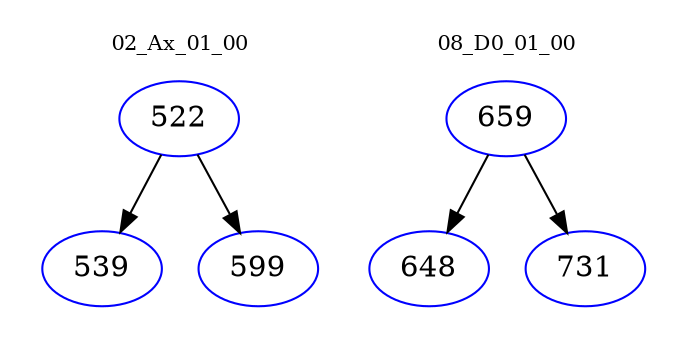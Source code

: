 digraph{
subgraph cluster_0 {
color = white
label = "02_Ax_01_00";
fontsize=10;
T0_522 [label="522", color="blue"]
T0_522 -> T0_539 [color="black"]
T0_539 [label="539", color="blue"]
T0_522 -> T0_599 [color="black"]
T0_599 [label="599", color="blue"]
}
subgraph cluster_1 {
color = white
label = "08_D0_01_00";
fontsize=10;
T1_659 [label="659", color="blue"]
T1_659 -> T1_648 [color="black"]
T1_648 [label="648", color="blue"]
T1_659 -> T1_731 [color="black"]
T1_731 [label="731", color="blue"]
}
}
